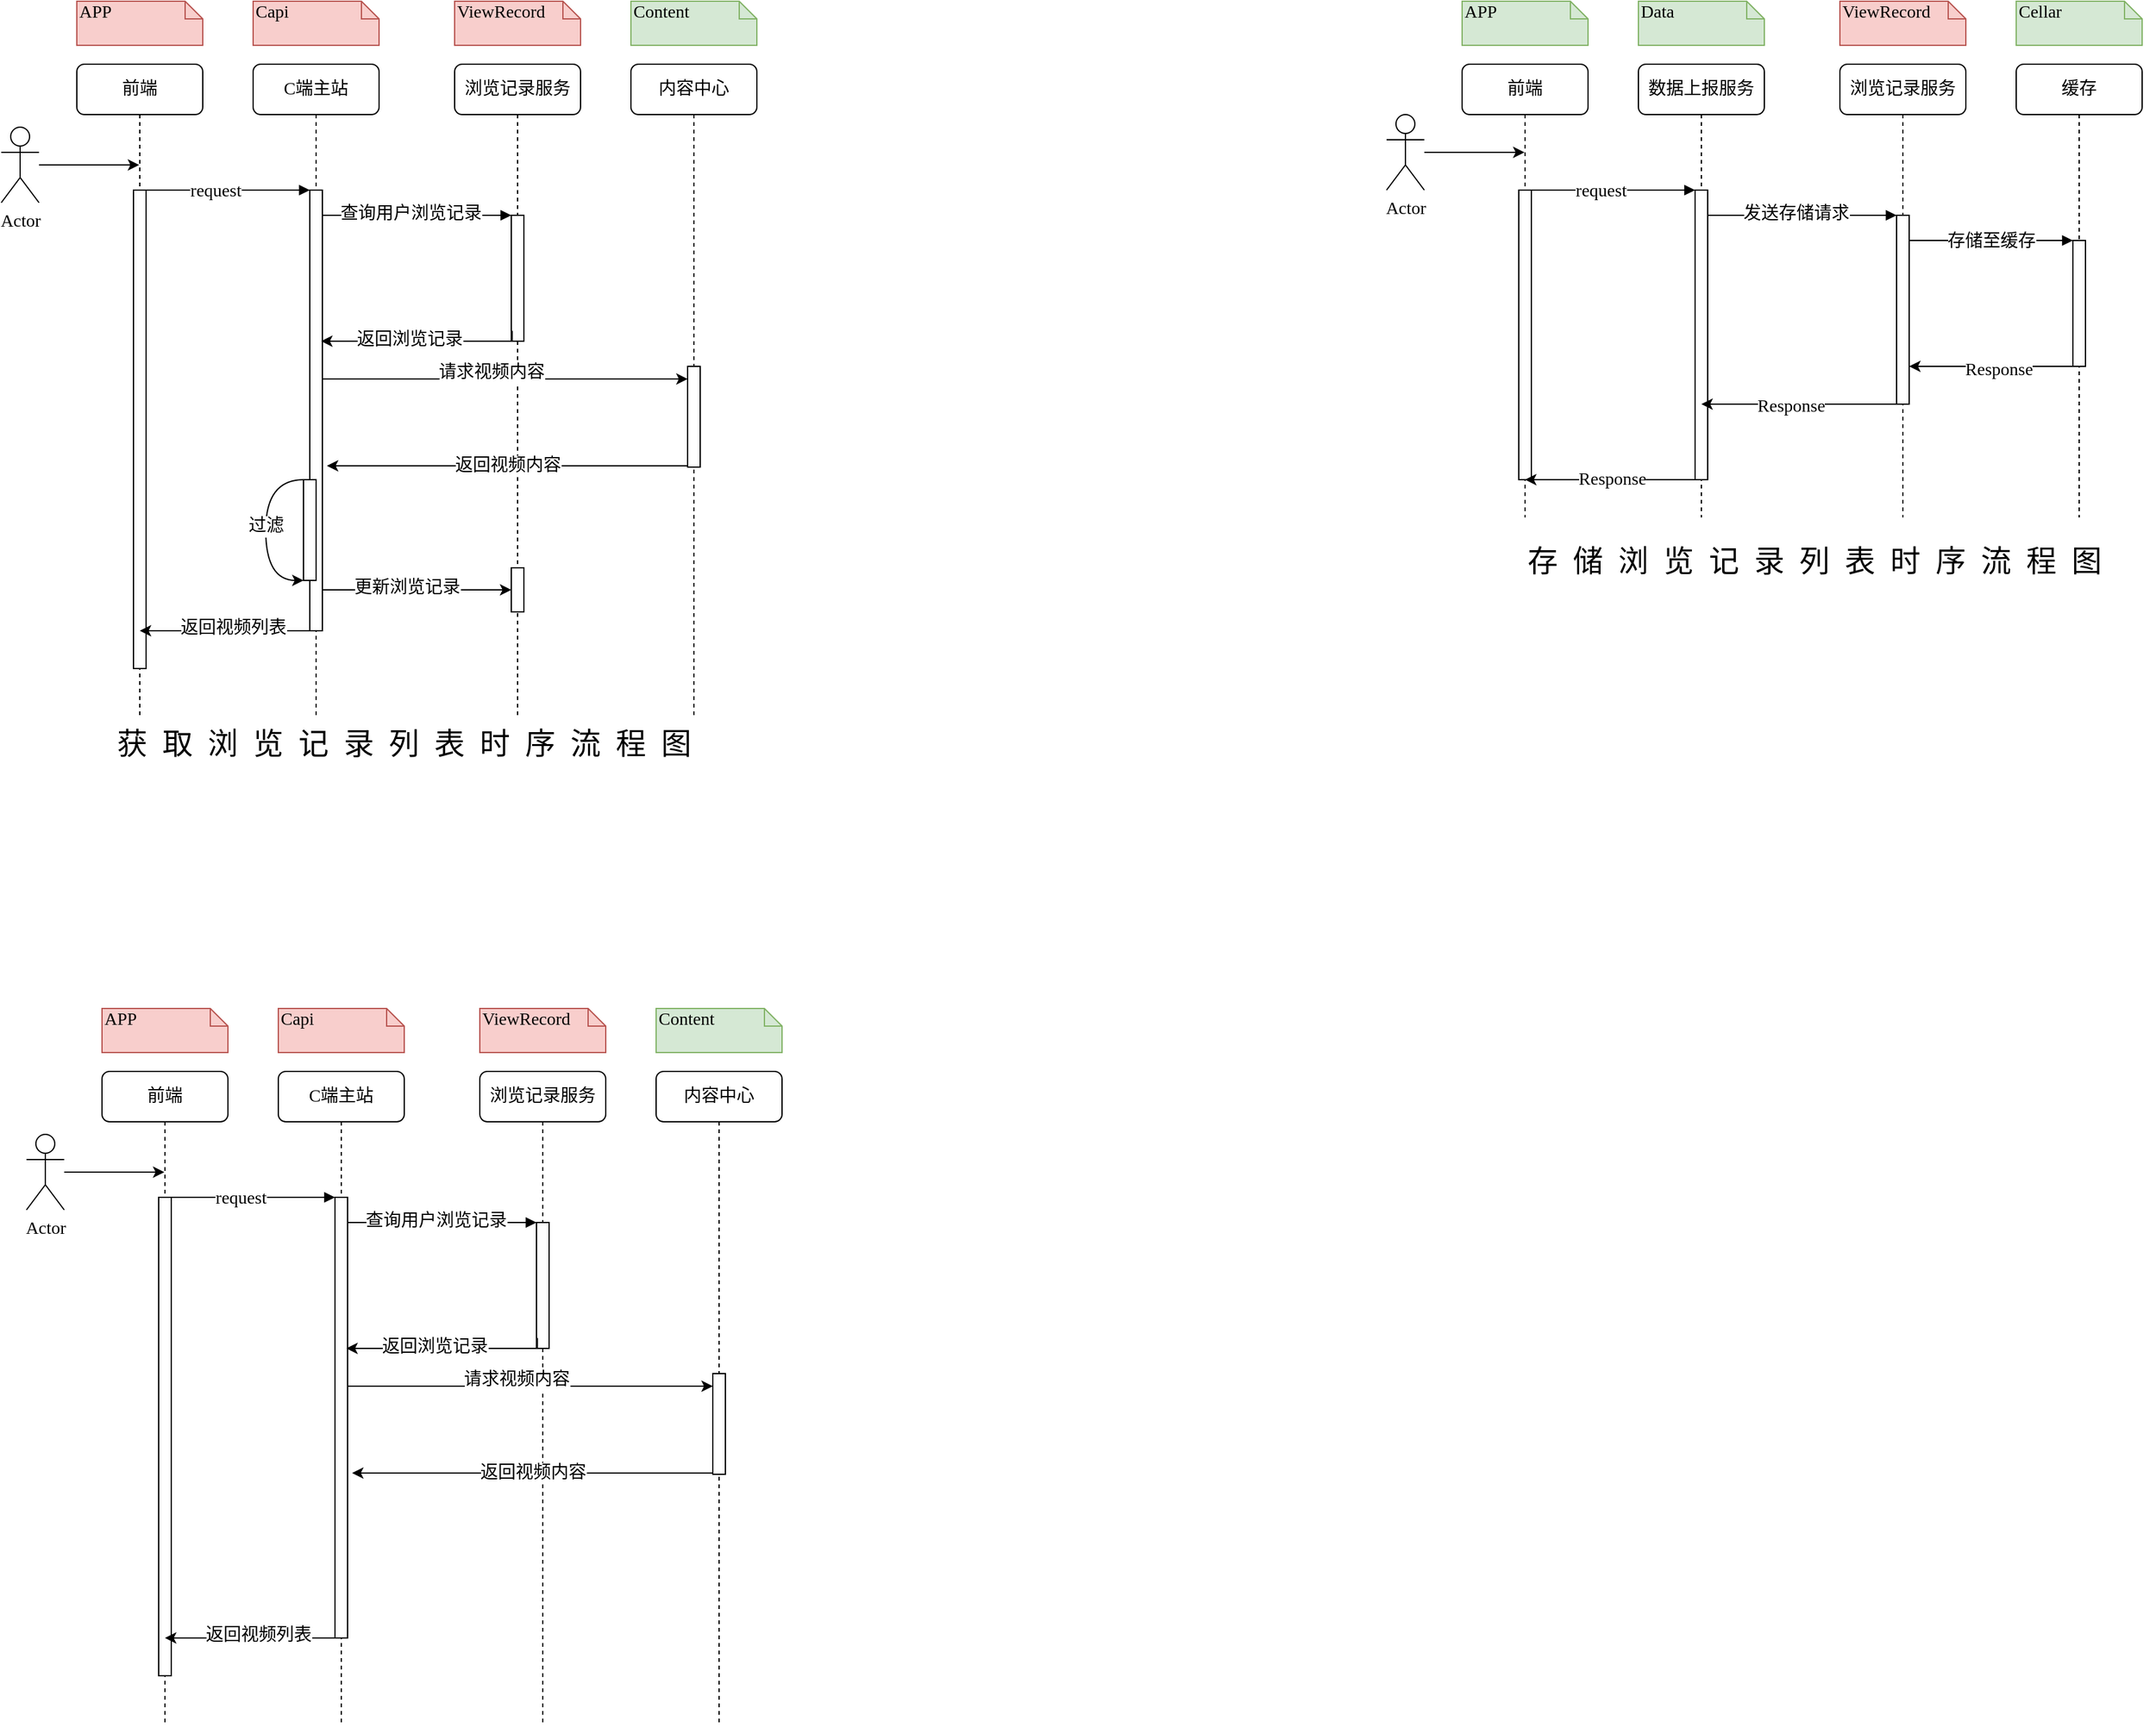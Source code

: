 <mxfile version="24.6.4" type="github">
  <diagram name="Page-1" id="13e1069c-82ec-6db2-03f1-153e76fe0fe0">
    <mxGraphModel dx="1009" dy="642" grid="1" gridSize="10" guides="1" tooltips="1" connect="1" arrows="1" fold="1" page="1" pageScale="1" pageWidth="1100" pageHeight="850" background="none" math="0" shadow="0">
      <root>
        <mxCell id="0" />
        <mxCell id="1" parent="0" />
        <mxCell id="7baba1c4bc27f4b0-2" value="C端主站" style="shape=umlLifeline;perimeter=lifelinePerimeter;whiteSpace=wrap;html=1;container=1;collapsible=0;recursiveResize=0;outlineConnect=0;rounded=1;shadow=0;comic=0;labelBackgroundColor=none;strokeWidth=1;fontFamily=Times New Roman;fontSize=14;align=center;" parent="1" vertex="1">
          <mxGeometry x="250" y="160" width="100" height="520" as="geometry" />
        </mxCell>
        <mxCell id="7baba1c4bc27f4b0-10" value="" style="html=1;points=[];perimeter=orthogonalPerimeter;rounded=0;shadow=0;comic=0;labelBackgroundColor=none;strokeWidth=1;fontFamily=Times New Roman;fontSize=14;align=center;" parent="7baba1c4bc27f4b0-2" vertex="1">
          <mxGeometry x="45" y="100" width="10" height="350" as="geometry" />
        </mxCell>
        <mxCell id="ckciVchae2wgMNy-nu8Z-65" style="edgeStyle=orthogonalEdgeStyle;shape=connector;rounded=0;orthogonalLoop=1;jettySize=auto;html=1;strokeColor=default;align=center;verticalAlign=middle;fontFamily=Times New Roman;fontSize=14;fontColor=default;labelBackgroundColor=default;endArrow=classic;curved=1;exitX=0;exitY=0;exitDx=0;exitDy=0;entryX=0;entryY=1;entryDx=0;entryDy=0;" edge="1" parent="7baba1c4bc27f4b0-2" source="ckciVchae2wgMNy-nu8Z-64" target="ckciVchae2wgMNy-nu8Z-64">
          <mxGeometry relative="1" as="geometry">
            <mxPoint x="-10" y="360" as="targetPoint" />
            <Array as="points">
              <mxPoint x="10" y="330" />
              <mxPoint x="10" y="410" />
            </Array>
          </mxGeometry>
        </mxCell>
        <mxCell id="ckciVchae2wgMNy-nu8Z-66" value="过滤" style="edgeLabel;html=1;align=center;verticalAlign=middle;resizable=0;points=[];fontFamily=Times New Roman;fontSize=14;fontColor=default;labelBackgroundColor=default;" vertex="1" connectable="0" parent="ckciVchae2wgMNy-nu8Z-65">
          <mxGeometry x="-0.052" relative="1" as="geometry">
            <mxPoint as="offset" />
          </mxGeometry>
        </mxCell>
        <mxCell id="ckciVchae2wgMNy-nu8Z-64" value="" style="rounded=0;whiteSpace=wrap;html=1;fontFamily=Times New Roman;fontSize=14;fontColor=default;labelBackgroundColor=default;" vertex="1" parent="7baba1c4bc27f4b0-2">
          <mxGeometry x="40" y="330" width="10" height="80" as="geometry" />
        </mxCell>
        <mxCell id="7baba1c4bc27f4b0-3" value="浏览记录服务" style="shape=umlLifeline;perimeter=lifelinePerimeter;whiteSpace=wrap;html=1;container=1;collapsible=0;recursiveResize=0;outlineConnect=0;rounded=1;shadow=0;comic=0;labelBackgroundColor=none;strokeWidth=1;fontFamily=Times New Roman;fontSize=14;align=center;" parent="1" vertex="1">
          <mxGeometry x="410" y="160" width="100" height="520" as="geometry" />
        </mxCell>
        <mxCell id="7baba1c4bc27f4b0-13" value="" style="html=1;points=[];perimeter=orthogonalPerimeter;rounded=0;shadow=0;comic=0;labelBackgroundColor=none;strokeWidth=1;fontFamily=Times New Roman;fontSize=14;align=center;" parent="7baba1c4bc27f4b0-3" vertex="1">
          <mxGeometry x="45" y="120" width="10" height="100" as="geometry" />
        </mxCell>
        <mxCell id="ckciVchae2wgMNy-nu8Z-102" value="" style="rounded=0;whiteSpace=wrap;html=1;fontFamily=Times New Roman;fontSize=14;fontColor=default;labelBackgroundColor=default;" vertex="1" parent="7baba1c4bc27f4b0-3">
          <mxGeometry x="45" y="400" width="10" height="35" as="geometry" />
        </mxCell>
        <mxCell id="7baba1c4bc27f4b0-4" value="内容中心" style="shape=umlLifeline;perimeter=lifelinePerimeter;whiteSpace=wrap;html=1;container=1;collapsible=0;recursiveResize=0;outlineConnect=0;rounded=1;shadow=0;comic=0;labelBackgroundColor=none;strokeWidth=1;fontFamily=Times New Roman;fontSize=14;align=center;" parent="1" vertex="1">
          <mxGeometry x="550" y="160" width="100" height="520" as="geometry" />
        </mxCell>
        <mxCell id="ckciVchae2wgMNy-nu8Z-61" style="shape=connector;rounded=0;orthogonalLoop=1;jettySize=auto;html=1;entryX=1.358;entryY=0.786;entryDx=0;entryDy=0;entryPerimeter=0;strokeColor=default;align=center;verticalAlign=middle;fontFamily=Times New Roman;fontSize=14;fontColor=default;labelBackgroundColor=default;endArrow=classic;" edge="1" parent="7baba1c4bc27f4b0-4">
          <mxGeometry relative="1" as="geometry">
            <mxPoint x="45" y="318.95" as="sourcePoint" />
            <mxPoint x="-241.42" y="318.95" as="targetPoint" />
          </mxGeometry>
        </mxCell>
        <mxCell id="ckciVchae2wgMNy-nu8Z-62" value="返回视频内容" style="edgeLabel;html=1;align=center;verticalAlign=middle;resizable=0;points=[];fontFamily=Times New Roman;fontSize=14;fontColor=default;labelBackgroundColor=default;" vertex="1" connectable="0" parent="ckciVchae2wgMNy-nu8Z-61">
          <mxGeometry x="0.0" relative="1" as="geometry">
            <mxPoint as="offset" />
          </mxGeometry>
        </mxCell>
        <mxCell id="7baba1c4bc27f4b0-8" value="前端" style="shape=umlLifeline;perimeter=lifelinePerimeter;whiteSpace=wrap;html=1;container=1;collapsible=0;recursiveResize=0;outlineConnect=0;rounded=1;shadow=0;comic=0;labelBackgroundColor=none;strokeWidth=1;fontFamily=Times New Roman;fontSize=14;align=center;" parent="1" vertex="1">
          <mxGeometry x="110" y="160" width="100" height="520" as="geometry" />
        </mxCell>
        <mxCell id="7baba1c4bc27f4b0-9" value="" style="html=1;points=[];perimeter=orthogonalPerimeter;rounded=0;shadow=0;comic=0;labelBackgroundColor=none;strokeWidth=1;fontFamily=Times New Roman;fontSize=14;align=center;" parent="7baba1c4bc27f4b0-8" vertex="1">
          <mxGeometry x="45" y="100" width="10" height="380" as="geometry" />
        </mxCell>
        <mxCell id="7baba1c4bc27f4b0-16" value="" style="html=1;points=[];perimeter=orthogonalPerimeter;rounded=0;shadow=0;comic=0;labelBackgroundColor=none;strokeWidth=1;fontFamily=Times New Roman;fontSize=14;align=center;" parent="1" vertex="1">
          <mxGeometry x="595" y="400" width="10" height="80" as="geometry" />
        </mxCell>
        <mxCell id="7baba1c4bc27f4b0-11" value="" style="html=1;verticalAlign=bottom;endArrow=block;entryX=0;entryY=0;labelBackgroundColor=none;fontFamily=Times New Roman;fontSize=14;edgeStyle=elbowEdgeStyle;elbow=vertical;" parent="1" source="7baba1c4bc27f4b0-9" target="7baba1c4bc27f4b0-10" edge="1">
          <mxGeometry relative="1" as="geometry">
            <mxPoint x="230" y="270" as="sourcePoint" />
          </mxGeometry>
        </mxCell>
        <mxCell id="ckciVchae2wgMNy-nu8Z-6" value="request" style="edgeLabel;html=1;align=center;verticalAlign=middle;resizable=0;points=[];fontFamily=Times New Roman;fontSize=14;" vertex="1" connectable="0" parent="7baba1c4bc27f4b0-11">
          <mxGeometry x="-0.154" y="-1" relative="1" as="geometry">
            <mxPoint as="offset" />
          </mxGeometry>
        </mxCell>
        <mxCell id="7baba1c4bc27f4b0-14" value="" style="html=1;verticalAlign=bottom;endArrow=block;entryX=0;entryY=0;labelBackgroundColor=none;fontFamily=Times New Roman;fontSize=14;edgeStyle=elbowEdgeStyle;elbow=vertical;" parent="1" source="7baba1c4bc27f4b0-10" target="7baba1c4bc27f4b0-13" edge="1">
          <mxGeometry relative="1" as="geometry">
            <mxPoint x="380" y="280" as="sourcePoint" />
          </mxGeometry>
        </mxCell>
        <mxCell id="ckciVchae2wgMNy-nu8Z-4" value="查询用户浏览记录" style="edgeLabel;html=1;align=center;verticalAlign=middle;resizable=0;points=[];fontFamily=Times New Roman;fontSize=14;" vertex="1" connectable="0" parent="7baba1c4bc27f4b0-14">
          <mxGeometry x="-0.068" y="1" relative="1" as="geometry">
            <mxPoint as="offset" />
          </mxGeometry>
        </mxCell>
        <mxCell id="7baba1c4bc27f4b0-40" value="APP" style="shape=note;whiteSpace=wrap;html=1;size=14;verticalAlign=top;align=left;spacingTop=-6;rounded=0;shadow=0;comic=0;labelBackgroundColor=none;strokeWidth=1;fontFamily=Times New Roman;fontSize=14;fillColor=#f8cecc;strokeColor=#b85450;" parent="1" vertex="1">
          <mxGeometry x="110" y="110" width="100" height="35" as="geometry" />
        </mxCell>
        <mxCell id="7baba1c4bc27f4b0-41" value="Capi" style="shape=note;whiteSpace=wrap;html=1;size=14;verticalAlign=top;align=left;spacingTop=-6;rounded=0;shadow=0;comic=0;labelBackgroundColor=none;strokeWidth=1;fontFamily=Times New Roman;fontSize=14;fillColor=#f8cecc;strokeColor=#b85450;" parent="1" vertex="1">
          <mxGeometry x="250" y="110" width="100" height="35" as="geometry" />
        </mxCell>
        <mxCell id="7baba1c4bc27f4b0-42" value="ViewRecord" style="shape=note;whiteSpace=wrap;html=1;size=14;verticalAlign=top;align=left;spacingTop=-6;rounded=0;shadow=0;comic=0;labelBackgroundColor=none;strokeWidth=1;fontFamily=Times New Roman;fontSize=14;fillColor=#f8cecc;strokeColor=#b85450;" parent="1" vertex="1">
          <mxGeometry x="410" y="110" width="100" height="35" as="geometry" />
        </mxCell>
        <mxCell id="7baba1c4bc27f4b0-43" value="Content" style="shape=note;whiteSpace=wrap;html=1;size=14;verticalAlign=top;align=left;spacingTop=-6;rounded=0;shadow=0;comic=0;labelBackgroundColor=none;strokeWidth=1;fontFamily=Times New Roman;fontSize=14;fillColor=#d5e8d4;strokeColor=#82b366;" parent="1" vertex="1">
          <mxGeometry x="550" y="110" width="100" height="35" as="geometry" />
        </mxCell>
        <mxCell id="ckciVchae2wgMNy-nu8Z-69" style="edgeStyle=none;shape=connector;rounded=0;orthogonalLoop=1;jettySize=auto;html=1;strokeColor=default;align=center;verticalAlign=middle;fontFamily=Times New Roman;fontSize=14;fontColor=default;labelBackgroundColor=default;endArrow=classic;" edge="1" parent="1" source="ckciVchae2wgMNy-nu8Z-1" target="7baba1c4bc27f4b0-8">
          <mxGeometry relative="1" as="geometry" />
        </mxCell>
        <mxCell id="ckciVchae2wgMNy-nu8Z-1" value="Actor" style="shape=umlActor;verticalLabelPosition=bottom;verticalAlign=top;html=1;fontFamily=Times New Roman;fontSize=14;" vertex="1" parent="1">
          <mxGeometry x="50" y="210" width="30" height="60" as="geometry" />
        </mxCell>
        <mxCell id="ckciVchae2wgMNy-nu8Z-2" style="edgeStyle=orthogonalEdgeStyle;rounded=0;orthogonalLoop=1;jettySize=auto;html=1;exitX=0.071;exitY=0.918;exitDx=0;exitDy=0;exitPerimeter=0;fontFamily=Times New Roman;fontSize=14;" edge="1" parent="1" source="7baba1c4bc27f4b0-13">
          <mxGeometry relative="1" as="geometry">
            <mxPoint x="304" y="380" as="targetPoint" />
            <Array as="points">
              <mxPoint x="456" y="380" />
            </Array>
          </mxGeometry>
        </mxCell>
        <mxCell id="ckciVchae2wgMNy-nu8Z-3" value="返回浏览记录" style="edgeLabel;html=1;align=center;verticalAlign=middle;resizable=0;points=[];fontFamily=Times New Roman;fontSize=14;" vertex="1" connectable="0" parent="ckciVchae2wgMNy-nu8Z-2">
          <mxGeometry x="0.134" y="-1" relative="1" as="geometry">
            <mxPoint as="offset" />
          </mxGeometry>
        </mxCell>
        <mxCell id="ckciVchae2wgMNy-nu8Z-7" value="数据上报服务" style="shape=umlLifeline;perimeter=lifelinePerimeter;whiteSpace=wrap;html=1;container=1;collapsible=0;recursiveResize=0;outlineConnect=0;rounded=1;shadow=0;comic=0;labelBackgroundColor=none;strokeWidth=1;fontFamily=Times New Roman;fontSize=14;align=center;" vertex="1" parent="1">
          <mxGeometry x="1350" y="160" width="100" height="360" as="geometry" />
        </mxCell>
        <mxCell id="ckciVchae2wgMNy-nu8Z-8" value="" style="html=1;points=[];perimeter=orthogonalPerimeter;rounded=0;shadow=0;comic=0;labelBackgroundColor=none;strokeWidth=1;fontFamily=Times New Roman;fontSize=14;align=center;" vertex="1" parent="ckciVchae2wgMNy-nu8Z-7">
          <mxGeometry x="45" y="100" width="10" height="230" as="geometry" />
        </mxCell>
        <mxCell id="ckciVchae2wgMNy-nu8Z-9" value="浏览记录服务" style="shape=umlLifeline;perimeter=lifelinePerimeter;whiteSpace=wrap;html=1;container=1;collapsible=0;recursiveResize=0;outlineConnect=0;rounded=1;shadow=0;comic=0;labelBackgroundColor=none;strokeWidth=1;fontFamily=Times New Roman;fontSize=14;align=center;" vertex="1" parent="1">
          <mxGeometry x="1510" y="160" width="100" height="360" as="geometry" />
        </mxCell>
        <mxCell id="ckciVchae2wgMNy-nu8Z-10" value="" style="html=1;points=[];perimeter=orthogonalPerimeter;rounded=0;shadow=0;comic=0;labelBackgroundColor=none;strokeWidth=1;fontFamily=Times New Roman;fontSize=14;align=center;" vertex="1" parent="ckciVchae2wgMNy-nu8Z-9">
          <mxGeometry x="45" y="120" width="10" height="150" as="geometry" />
        </mxCell>
        <mxCell id="ckciVchae2wgMNy-nu8Z-11" value="缓存" style="shape=umlLifeline;perimeter=lifelinePerimeter;whiteSpace=wrap;html=1;container=1;collapsible=0;recursiveResize=0;outlineConnect=0;rounded=1;shadow=0;comic=0;labelBackgroundColor=none;strokeWidth=1;fontFamily=Times New Roman;fontSize=14;align=center;" vertex="1" parent="1">
          <mxGeometry x="1650" y="160" width="100" height="360" as="geometry" />
        </mxCell>
        <mxCell id="ckciVchae2wgMNy-nu8Z-15" value="前端" style="shape=umlLifeline;perimeter=lifelinePerimeter;whiteSpace=wrap;html=1;container=1;collapsible=0;recursiveResize=0;outlineConnect=0;rounded=1;shadow=0;comic=0;labelBackgroundColor=none;strokeWidth=1;fontFamily=Times New Roman;fontSize=14;align=center;" vertex="1" parent="1">
          <mxGeometry x="1210" y="160" width="100" height="360" as="geometry" />
        </mxCell>
        <mxCell id="ckciVchae2wgMNy-nu8Z-16" value="" style="html=1;points=[];perimeter=orthogonalPerimeter;rounded=0;shadow=0;comic=0;labelBackgroundColor=none;strokeWidth=1;fontFamily=Times New Roman;fontSize=14;align=center;" vertex="1" parent="ckciVchae2wgMNy-nu8Z-15">
          <mxGeometry x="45" y="100" width="10" height="230" as="geometry" />
        </mxCell>
        <mxCell id="ckciVchae2wgMNy-nu8Z-17" value="" style="html=1;points=[];perimeter=orthogonalPerimeter;rounded=0;shadow=0;comic=0;labelBackgroundColor=none;strokeWidth=1;fontFamily=Times New Roman;fontSize=14;align=center;" vertex="1" parent="1">
          <mxGeometry x="1695" y="300" width="10" height="100" as="geometry" />
        </mxCell>
        <mxCell id="ckciVchae2wgMNy-nu8Z-18" value="" style="html=1;verticalAlign=bottom;endArrow=block;labelBackgroundColor=none;fontFamily=Times New Roman;fontSize=14;edgeStyle=elbowEdgeStyle;elbow=vertical;" edge="1" parent="1" source="ckciVchae2wgMNy-nu8Z-10" target="ckciVchae2wgMNy-nu8Z-17">
          <mxGeometry relative="1" as="geometry">
            <mxPoint x="1620" y="300" as="sourcePoint" />
            <Array as="points">
              <mxPoint x="1570" y="300" />
            </Array>
          </mxGeometry>
        </mxCell>
        <mxCell id="ckciVchae2wgMNy-nu8Z-49" value="存储至缓存" style="edgeLabel;html=1;align=center;verticalAlign=middle;resizable=0;points=[];fontFamily=Times New Roman;fontSize=14;" vertex="1" connectable="0" parent="ckciVchae2wgMNy-nu8Z-18">
          <mxGeometry x="0.002" y="-1" relative="1" as="geometry">
            <mxPoint as="offset" />
          </mxGeometry>
        </mxCell>
        <mxCell id="ckciVchae2wgMNy-nu8Z-30" value="" style="html=1;verticalAlign=bottom;endArrow=block;entryX=0;entryY=0;labelBackgroundColor=none;fontFamily=Times New Roman;fontSize=14;edgeStyle=elbowEdgeStyle;elbow=vertical;" edge="1" parent="1" source="ckciVchae2wgMNy-nu8Z-16" target="ckciVchae2wgMNy-nu8Z-8">
          <mxGeometry relative="1" as="geometry">
            <mxPoint x="1330" y="270" as="sourcePoint" />
          </mxGeometry>
        </mxCell>
        <mxCell id="ckciVchae2wgMNy-nu8Z-31" value="request" style="edgeLabel;html=1;align=center;verticalAlign=middle;resizable=0;points=[];fontFamily=Times New Roman;fontSize=14;" vertex="1" connectable="0" parent="ckciVchae2wgMNy-nu8Z-30">
          <mxGeometry x="-0.154" y="-1" relative="1" as="geometry">
            <mxPoint as="offset" />
          </mxGeometry>
        </mxCell>
        <mxCell id="ckciVchae2wgMNy-nu8Z-32" value="" style="html=1;verticalAlign=bottom;endArrow=block;entryX=0;entryY=0;labelBackgroundColor=none;fontFamily=Times New Roman;fontSize=14;edgeStyle=elbowEdgeStyle;elbow=vertical;" edge="1" parent="1" source="ckciVchae2wgMNy-nu8Z-8" target="ckciVchae2wgMNy-nu8Z-10">
          <mxGeometry relative="1" as="geometry">
            <mxPoint x="1480" y="280" as="sourcePoint" />
          </mxGeometry>
        </mxCell>
        <mxCell id="ckciVchae2wgMNy-nu8Z-33" value="发送存储请求" style="edgeLabel;html=1;align=center;verticalAlign=middle;resizable=0;points=[];fontFamily=Times New Roman;fontSize=14;" vertex="1" connectable="0" parent="ckciVchae2wgMNy-nu8Z-32">
          <mxGeometry x="-0.068" y="1" relative="1" as="geometry">
            <mxPoint as="offset" />
          </mxGeometry>
        </mxCell>
        <mxCell id="ckciVchae2wgMNy-nu8Z-39" value="APP" style="shape=note;whiteSpace=wrap;html=1;size=14;verticalAlign=top;align=left;spacingTop=-6;rounded=0;shadow=0;comic=0;labelBackgroundColor=none;strokeWidth=1;fontFamily=Times New Roman;fontSize=14;fillColor=#d5e8d4;strokeColor=#82b366;" vertex="1" parent="1">
          <mxGeometry x="1210" y="110" width="100" height="35" as="geometry" />
        </mxCell>
        <mxCell id="ckciVchae2wgMNy-nu8Z-40" value="Data" style="shape=note;whiteSpace=wrap;html=1;size=14;verticalAlign=top;align=left;spacingTop=-6;rounded=0;shadow=0;comic=0;labelBackgroundColor=none;strokeWidth=1;fontFamily=Times New Roman;fontSize=14;fillColor=#d5e8d4;strokeColor=#82b366;" vertex="1" parent="1">
          <mxGeometry x="1350" y="110" width="100" height="35" as="geometry" />
        </mxCell>
        <mxCell id="ckciVchae2wgMNy-nu8Z-41" value="ViewRecord" style="shape=note;whiteSpace=wrap;html=1;size=14;verticalAlign=top;align=left;spacingTop=-6;rounded=0;shadow=0;comic=0;labelBackgroundColor=none;strokeWidth=1;fontFamily=Times New Roman;fontSize=14;fillColor=#f8cecc;strokeColor=#b85450;" vertex="1" parent="1">
          <mxGeometry x="1510" y="110" width="100" height="35" as="geometry" />
        </mxCell>
        <mxCell id="ckciVchae2wgMNy-nu8Z-42" value="Cellar" style="shape=note;whiteSpace=wrap;html=1;size=14;verticalAlign=top;align=left;spacingTop=-6;rounded=0;shadow=0;comic=0;labelBackgroundColor=none;strokeWidth=1;fontFamily=Times New Roman;fontSize=14;fillColor=#d5e8d4;strokeColor=#82b366;" vertex="1" parent="1">
          <mxGeometry x="1650" y="110" width="100" height="35" as="geometry" />
        </mxCell>
        <mxCell id="ckciVchae2wgMNy-nu8Z-57" style="rounded=0;orthogonalLoop=1;jettySize=auto;html=1;fontFamily=Times New Roman;fontSize=14;" edge="1" parent="1" source="ckciVchae2wgMNy-nu8Z-46" target="ckciVchae2wgMNy-nu8Z-15">
          <mxGeometry relative="1" as="geometry" />
        </mxCell>
        <mxCell id="ckciVchae2wgMNy-nu8Z-46" value="Actor" style="shape=umlActor;verticalLabelPosition=bottom;verticalAlign=top;html=1;fontFamily=Times New Roman;fontSize=14;" vertex="1" parent="1">
          <mxGeometry x="1150" y="200" width="30" height="60" as="geometry" />
        </mxCell>
        <mxCell id="ckciVchae2wgMNy-nu8Z-50" style="edgeStyle=orthogonalEdgeStyle;rounded=0;orthogonalLoop=1;jettySize=auto;html=1;fontFamily=Times New Roman;fontSize=14;" edge="1" parent="1" source="ckciVchae2wgMNy-nu8Z-17">
          <mxGeometry relative="1" as="geometry">
            <mxPoint x="1565" y="400" as="targetPoint" />
            <Array as="points">
              <mxPoint x="1565" y="400" />
            </Array>
          </mxGeometry>
        </mxCell>
        <mxCell id="ckciVchae2wgMNy-nu8Z-53" value="Response" style="edgeLabel;html=1;align=center;verticalAlign=middle;resizable=0;points=[];fontFamily=Times New Roman;fontSize=14;" vertex="1" connectable="0" parent="ckciVchae2wgMNy-nu8Z-50">
          <mxGeometry x="-0.084" y="3" relative="1" as="geometry">
            <mxPoint as="offset" />
          </mxGeometry>
        </mxCell>
        <mxCell id="ckciVchae2wgMNy-nu8Z-51" style="edgeStyle=orthogonalEdgeStyle;rounded=0;orthogonalLoop=1;jettySize=auto;html=1;fontFamily=Times New Roman;fontSize=14;" edge="1" parent="1" source="ckciVchae2wgMNy-nu8Z-10" target="ckciVchae2wgMNy-nu8Z-7">
          <mxGeometry relative="1" as="geometry">
            <Array as="points">
              <mxPoint x="1460" y="430" />
              <mxPoint x="1460" y="430" />
            </Array>
          </mxGeometry>
        </mxCell>
        <mxCell id="ckciVchae2wgMNy-nu8Z-54" value="Response" style="edgeLabel;html=1;align=center;verticalAlign=middle;resizable=0;points=[];fontFamily=Times New Roman;fontSize=14;" vertex="1" connectable="0" parent="ckciVchae2wgMNy-nu8Z-51">
          <mxGeometry x="0.091" y="2" relative="1" as="geometry">
            <mxPoint as="offset" />
          </mxGeometry>
        </mxCell>
        <mxCell id="ckciVchae2wgMNy-nu8Z-52" style="edgeStyle=orthogonalEdgeStyle;rounded=0;orthogonalLoop=1;jettySize=auto;html=1;fontFamily=Times New Roman;fontSize=14;" edge="1" parent="1" source="ckciVchae2wgMNy-nu8Z-8" target="ckciVchae2wgMNy-nu8Z-15">
          <mxGeometry relative="1" as="geometry">
            <Array as="points">
              <mxPoint x="1320" y="490" />
              <mxPoint x="1320" y="490" />
            </Array>
          </mxGeometry>
        </mxCell>
        <mxCell id="ckciVchae2wgMNy-nu8Z-55" value="Response" style="edgeLabel;html=1;align=center;verticalAlign=middle;resizable=0;points=[];fontFamily=Times New Roman;fontSize=14;" vertex="1" connectable="0" parent="ckciVchae2wgMNy-nu8Z-52">
          <mxGeometry x="-0.012" relative="1" as="geometry">
            <mxPoint as="offset" />
          </mxGeometry>
        </mxCell>
        <mxCell id="ckciVchae2wgMNy-nu8Z-59" style="edgeStyle=orthogonalEdgeStyle;rounded=0;orthogonalLoop=1;jettySize=auto;html=1;fontFamily=Times New Roman;fontSize=14;" edge="1" parent="1" source="7baba1c4bc27f4b0-10" target="7baba1c4bc27f4b0-16">
          <mxGeometry relative="1" as="geometry">
            <Array as="points">
              <mxPoint x="380" y="410" />
              <mxPoint x="380" y="410" />
            </Array>
          </mxGeometry>
        </mxCell>
        <mxCell id="ckciVchae2wgMNy-nu8Z-60" value="请求视频内容" style="edgeLabel;html=1;align=center;verticalAlign=middle;resizable=0;points=[];fontFamily=Times New Roman;fontSize=14;" vertex="1" connectable="0" parent="ckciVchae2wgMNy-nu8Z-59">
          <mxGeometry x="-0.079" y="5" relative="1" as="geometry">
            <mxPoint as="offset" />
          </mxGeometry>
        </mxCell>
        <mxCell id="ckciVchae2wgMNy-nu8Z-67" style="edgeStyle=none;shape=connector;rounded=0;orthogonalLoop=1;jettySize=auto;html=1;strokeColor=default;align=center;verticalAlign=middle;fontFamily=Times New Roman;fontSize=14;fontColor=default;labelBackgroundColor=default;endArrow=classic;" edge="1" parent="1" source="7baba1c4bc27f4b0-10" target="7baba1c4bc27f4b0-8">
          <mxGeometry relative="1" as="geometry">
            <Array as="points">
              <mxPoint x="220" y="610" />
            </Array>
          </mxGeometry>
        </mxCell>
        <mxCell id="ckciVchae2wgMNy-nu8Z-68" value="返回视频列表" style="edgeLabel;html=1;align=center;verticalAlign=middle;resizable=0;points=[];fontFamily=Times New Roman;fontSize=14;fontColor=default;labelBackgroundColor=default;" vertex="1" connectable="0" parent="ckciVchae2wgMNy-nu8Z-67">
          <mxGeometry x="-0.091" y="-2" relative="1" as="geometry">
            <mxPoint as="offset" />
          </mxGeometry>
        </mxCell>
        <mxCell id="ckciVchae2wgMNy-nu8Z-71" value="&lt;font style=&quot;font-size: 24px;&quot; face=&quot;Times New Roman&quot;&gt;获&amp;nbsp; 取&amp;nbsp; 浏&amp;nbsp; 览&amp;nbsp; 记&amp;nbsp; 录&amp;nbsp; 列&amp;nbsp; 表&amp;nbsp; 时&amp;nbsp; 序&amp;nbsp; 流&amp;nbsp; 程&amp;nbsp; 图&lt;/font&gt;" style="text;html=1;align=center;verticalAlign=middle;whiteSpace=wrap;rounded=0;fontFamily=Helvetica;fontSize=11;fontColor=default;labelBackgroundColor=default;" vertex="1" parent="1">
          <mxGeometry x="100" y="685" width="540" height="30" as="geometry" />
        </mxCell>
        <mxCell id="ckciVchae2wgMNy-nu8Z-72" value="&lt;font style=&quot;font-size: 24px;&quot; face=&quot;Times New Roman&quot;&gt;存&amp;nbsp; 储&amp;nbsp; 浏&amp;nbsp; 览&amp;nbsp; 记&amp;nbsp; 录&amp;nbsp; 列&amp;nbsp; 表&amp;nbsp; 时&amp;nbsp; 序&amp;nbsp; 流&amp;nbsp; 程&amp;nbsp; 图&lt;/font&gt;" style="text;html=1;align=center;verticalAlign=middle;whiteSpace=wrap;rounded=0;fontFamily=Helvetica;fontSize=11;fontColor=default;labelBackgroundColor=default;" vertex="1" parent="1">
          <mxGeometry x="1220" y="540" width="540" height="30" as="geometry" />
        </mxCell>
        <mxCell id="ckciVchae2wgMNy-nu8Z-73" value="C端主站" style="shape=umlLifeline;perimeter=lifelinePerimeter;whiteSpace=wrap;html=1;container=1;collapsible=0;recursiveResize=0;outlineConnect=0;rounded=1;shadow=0;comic=0;labelBackgroundColor=none;strokeWidth=1;fontFamily=Times New Roman;fontSize=14;align=center;" vertex="1" parent="1">
          <mxGeometry x="270" y="960" width="100" height="520" as="geometry" />
        </mxCell>
        <mxCell id="ckciVchae2wgMNy-nu8Z-74" value="" style="html=1;points=[];perimeter=orthogonalPerimeter;rounded=0;shadow=0;comic=0;labelBackgroundColor=none;strokeWidth=1;fontFamily=Times New Roman;fontSize=14;align=center;" vertex="1" parent="ckciVchae2wgMNy-nu8Z-73">
          <mxGeometry x="45" y="100" width="10" height="350" as="geometry" />
        </mxCell>
        <mxCell id="ckciVchae2wgMNy-nu8Z-78" value="浏览记录服务" style="shape=umlLifeline;perimeter=lifelinePerimeter;whiteSpace=wrap;html=1;container=1;collapsible=0;recursiveResize=0;outlineConnect=0;rounded=1;shadow=0;comic=0;labelBackgroundColor=none;strokeWidth=1;fontFamily=Times New Roman;fontSize=14;align=center;" vertex="1" parent="1">
          <mxGeometry x="430" y="960" width="100" height="520" as="geometry" />
        </mxCell>
        <mxCell id="ckciVchae2wgMNy-nu8Z-79" value="" style="html=1;points=[];perimeter=orthogonalPerimeter;rounded=0;shadow=0;comic=0;labelBackgroundColor=none;strokeWidth=1;fontFamily=Times New Roman;fontSize=14;align=center;" vertex="1" parent="ckciVchae2wgMNy-nu8Z-78">
          <mxGeometry x="45" y="120" width="10" height="100" as="geometry" />
        </mxCell>
        <mxCell id="ckciVchae2wgMNy-nu8Z-80" value="内容中心" style="shape=umlLifeline;perimeter=lifelinePerimeter;whiteSpace=wrap;html=1;container=1;collapsible=0;recursiveResize=0;outlineConnect=0;rounded=1;shadow=0;comic=0;labelBackgroundColor=none;strokeWidth=1;fontFamily=Times New Roman;fontSize=14;align=center;" vertex="1" parent="1">
          <mxGeometry x="570" y="960" width="100" height="520" as="geometry" />
        </mxCell>
        <mxCell id="ckciVchae2wgMNy-nu8Z-81" style="shape=connector;rounded=0;orthogonalLoop=1;jettySize=auto;html=1;entryX=1.358;entryY=0.786;entryDx=0;entryDy=0;entryPerimeter=0;strokeColor=default;align=center;verticalAlign=middle;fontFamily=Times New Roman;fontSize=14;fontColor=default;labelBackgroundColor=default;endArrow=classic;" edge="1" parent="ckciVchae2wgMNy-nu8Z-80">
          <mxGeometry relative="1" as="geometry">
            <mxPoint x="45" y="318.95" as="sourcePoint" />
            <mxPoint x="-241.42" y="318.95" as="targetPoint" />
          </mxGeometry>
        </mxCell>
        <mxCell id="ckciVchae2wgMNy-nu8Z-82" value="返回视频内容" style="edgeLabel;html=1;align=center;verticalAlign=middle;resizable=0;points=[];fontFamily=Times New Roman;fontSize=14;fontColor=default;labelBackgroundColor=default;" vertex="1" connectable="0" parent="ckciVchae2wgMNy-nu8Z-81">
          <mxGeometry x="0.0" relative="1" as="geometry">
            <mxPoint as="offset" />
          </mxGeometry>
        </mxCell>
        <mxCell id="ckciVchae2wgMNy-nu8Z-83" value="前端" style="shape=umlLifeline;perimeter=lifelinePerimeter;whiteSpace=wrap;html=1;container=1;collapsible=0;recursiveResize=0;outlineConnect=0;rounded=1;shadow=0;comic=0;labelBackgroundColor=none;strokeWidth=1;fontFamily=Times New Roman;fontSize=14;align=center;" vertex="1" parent="1">
          <mxGeometry x="130" y="960" width="100" height="520" as="geometry" />
        </mxCell>
        <mxCell id="ckciVchae2wgMNy-nu8Z-84" value="" style="html=1;points=[];perimeter=orthogonalPerimeter;rounded=0;shadow=0;comic=0;labelBackgroundColor=none;strokeWidth=1;fontFamily=Times New Roman;fontSize=14;align=center;" vertex="1" parent="ckciVchae2wgMNy-nu8Z-83">
          <mxGeometry x="45" y="100" width="10" height="380" as="geometry" />
        </mxCell>
        <mxCell id="ckciVchae2wgMNy-nu8Z-85" value="" style="html=1;points=[];perimeter=orthogonalPerimeter;rounded=0;shadow=0;comic=0;labelBackgroundColor=none;strokeWidth=1;fontFamily=Times New Roman;fontSize=14;align=center;" vertex="1" parent="1">
          <mxGeometry x="615" y="1200" width="10" height="80" as="geometry" />
        </mxCell>
        <mxCell id="ckciVchae2wgMNy-nu8Z-86" value="" style="html=1;verticalAlign=bottom;endArrow=block;entryX=0;entryY=0;labelBackgroundColor=none;fontFamily=Times New Roman;fontSize=14;edgeStyle=elbowEdgeStyle;elbow=vertical;" edge="1" parent="1" source="ckciVchae2wgMNy-nu8Z-84" target="ckciVchae2wgMNy-nu8Z-74">
          <mxGeometry relative="1" as="geometry">
            <mxPoint x="250" y="1070" as="sourcePoint" />
          </mxGeometry>
        </mxCell>
        <mxCell id="ckciVchae2wgMNy-nu8Z-87" value="request" style="edgeLabel;html=1;align=center;verticalAlign=middle;resizable=0;points=[];fontFamily=Times New Roman;fontSize=14;" vertex="1" connectable="0" parent="ckciVchae2wgMNy-nu8Z-86">
          <mxGeometry x="-0.154" y="-1" relative="1" as="geometry">
            <mxPoint as="offset" />
          </mxGeometry>
        </mxCell>
        <mxCell id="ckciVchae2wgMNy-nu8Z-88" value="" style="html=1;verticalAlign=bottom;endArrow=block;entryX=0;entryY=0;labelBackgroundColor=none;fontFamily=Times New Roman;fontSize=14;edgeStyle=elbowEdgeStyle;elbow=vertical;" edge="1" parent="1" source="ckciVchae2wgMNy-nu8Z-74" target="ckciVchae2wgMNy-nu8Z-79">
          <mxGeometry relative="1" as="geometry">
            <mxPoint x="400" y="1080" as="sourcePoint" />
          </mxGeometry>
        </mxCell>
        <mxCell id="ckciVchae2wgMNy-nu8Z-89" value="查询用户浏览记录" style="edgeLabel;html=1;align=center;verticalAlign=middle;resizable=0;points=[];fontFamily=Times New Roman;fontSize=14;" vertex="1" connectable="0" parent="ckciVchae2wgMNy-nu8Z-88">
          <mxGeometry x="-0.068" y="1" relative="1" as="geometry">
            <mxPoint as="offset" />
          </mxGeometry>
        </mxCell>
        <mxCell id="ckciVchae2wgMNy-nu8Z-90" value="APP" style="shape=note;whiteSpace=wrap;html=1;size=14;verticalAlign=top;align=left;spacingTop=-6;rounded=0;shadow=0;comic=0;labelBackgroundColor=none;strokeWidth=1;fontFamily=Times New Roman;fontSize=14;fillColor=#f8cecc;strokeColor=#b85450;" vertex="1" parent="1">
          <mxGeometry x="130" y="910" width="100" height="35" as="geometry" />
        </mxCell>
        <mxCell id="ckciVchae2wgMNy-nu8Z-91" value="Capi" style="shape=note;whiteSpace=wrap;html=1;size=14;verticalAlign=top;align=left;spacingTop=-6;rounded=0;shadow=0;comic=0;labelBackgroundColor=none;strokeWidth=1;fontFamily=Times New Roman;fontSize=14;fillColor=#f8cecc;strokeColor=#b85450;" vertex="1" parent="1">
          <mxGeometry x="270" y="910" width="100" height="35" as="geometry" />
        </mxCell>
        <mxCell id="ckciVchae2wgMNy-nu8Z-92" value="ViewRecord" style="shape=note;whiteSpace=wrap;html=1;size=14;verticalAlign=top;align=left;spacingTop=-6;rounded=0;shadow=0;comic=0;labelBackgroundColor=none;strokeWidth=1;fontFamily=Times New Roman;fontSize=14;fillColor=#f8cecc;strokeColor=#b85450;" vertex="1" parent="1">
          <mxGeometry x="430" y="910" width="100" height="35" as="geometry" />
        </mxCell>
        <mxCell id="ckciVchae2wgMNy-nu8Z-93" value="Content" style="shape=note;whiteSpace=wrap;html=1;size=14;verticalAlign=top;align=left;spacingTop=-6;rounded=0;shadow=0;comic=0;labelBackgroundColor=none;strokeWidth=1;fontFamily=Times New Roman;fontSize=14;fillColor=#d5e8d4;strokeColor=#82b366;" vertex="1" parent="1">
          <mxGeometry x="570" y="910" width="100" height="35" as="geometry" />
        </mxCell>
        <mxCell id="ckciVchae2wgMNy-nu8Z-94" style="edgeStyle=none;shape=connector;rounded=0;orthogonalLoop=1;jettySize=auto;html=1;strokeColor=default;align=center;verticalAlign=middle;fontFamily=Times New Roman;fontSize=14;fontColor=default;labelBackgroundColor=default;endArrow=classic;" edge="1" parent="1" source="ckciVchae2wgMNy-nu8Z-95" target="ckciVchae2wgMNy-nu8Z-83">
          <mxGeometry relative="1" as="geometry" />
        </mxCell>
        <mxCell id="ckciVchae2wgMNy-nu8Z-95" value="Actor" style="shape=umlActor;verticalLabelPosition=bottom;verticalAlign=top;html=1;fontFamily=Times New Roman;fontSize=14;" vertex="1" parent="1">
          <mxGeometry x="70" y="1010" width="30" height="60" as="geometry" />
        </mxCell>
        <mxCell id="ckciVchae2wgMNy-nu8Z-96" style="edgeStyle=orthogonalEdgeStyle;rounded=0;orthogonalLoop=1;jettySize=auto;html=1;exitX=0.071;exitY=0.918;exitDx=0;exitDy=0;exitPerimeter=0;fontFamily=Times New Roman;fontSize=14;" edge="1" parent="1" source="ckciVchae2wgMNy-nu8Z-79">
          <mxGeometry relative="1" as="geometry">
            <mxPoint x="324" y="1180" as="targetPoint" />
            <Array as="points">
              <mxPoint x="476" y="1180" />
            </Array>
          </mxGeometry>
        </mxCell>
        <mxCell id="ckciVchae2wgMNy-nu8Z-97" value="返回浏览记录" style="edgeLabel;html=1;align=center;verticalAlign=middle;resizable=0;points=[];fontFamily=Times New Roman;fontSize=14;" vertex="1" connectable="0" parent="ckciVchae2wgMNy-nu8Z-96">
          <mxGeometry x="0.134" y="-1" relative="1" as="geometry">
            <mxPoint as="offset" />
          </mxGeometry>
        </mxCell>
        <mxCell id="ckciVchae2wgMNy-nu8Z-98" style="edgeStyle=orthogonalEdgeStyle;rounded=0;orthogonalLoop=1;jettySize=auto;html=1;fontFamily=Times New Roman;fontSize=14;" edge="1" parent="1" source="ckciVchae2wgMNy-nu8Z-74" target="ckciVchae2wgMNy-nu8Z-85">
          <mxGeometry relative="1" as="geometry">
            <Array as="points">
              <mxPoint x="400" y="1210" />
              <mxPoint x="400" y="1210" />
            </Array>
          </mxGeometry>
        </mxCell>
        <mxCell id="ckciVchae2wgMNy-nu8Z-99" value="请求视频内容" style="edgeLabel;html=1;align=center;verticalAlign=middle;resizable=0;points=[];fontFamily=Times New Roman;fontSize=14;" vertex="1" connectable="0" parent="ckciVchae2wgMNy-nu8Z-98">
          <mxGeometry x="-0.079" y="5" relative="1" as="geometry">
            <mxPoint as="offset" />
          </mxGeometry>
        </mxCell>
        <mxCell id="ckciVchae2wgMNy-nu8Z-100" style="edgeStyle=none;shape=connector;rounded=0;orthogonalLoop=1;jettySize=auto;html=1;strokeColor=default;align=center;verticalAlign=middle;fontFamily=Times New Roman;fontSize=14;fontColor=default;labelBackgroundColor=default;endArrow=classic;" edge="1" parent="1" source="ckciVchae2wgMNy-nu8Z-74" target="ckciVchae2wgMNy-nu8Z-83">
          <mxGeometry relative="1" as="geometry">
            <Array as="points">
              <mxPoint x="240" y="1410" />
            </Array>
          </mxGeometry>
        </mxCell>
        <mxCell id="ckciVchae2wgMNy-nu8Z-101" value="返回视频列表" style="edgeLabel;html=1;align=center;verticalAlign=middle;resizable=0;points=[];fontFamily=Times New Roman;fontSize=14;fontColor=default;labelBackgroundColor=default;" vertex="1" connectable="0" parent="ckciVchae2wgMNy-nu8Z-100">
          <mxGeometry x="-0.091" y="-2" relative="1" as="geometry">
            <mxPoint as="offset" />
          </mxGeometry>
        </mxCell>
        <mxCell id="ckciVchae2wgMNy-nu8Z-103" style="edgeStyle=none;shape=connector;rounded=0;orthogonalLoop=1;jettySize=auto;html=1;entryX=0;entryY=0.5;entryDx=0;entryDy=0;strokeColor=default;align=center;verticalAlign=middle;fontFamily=Helvetica;fontSize=11;fontColor=default;labelBackgroundColor=default;endArrow=classic;" edge="1" parent="1" source="7baba1c4bc27f4b0-10" target="ckciVchae2wgMNy-nu8Z-102">
          <mxGeometry relative="1" as="geometry" />
        </mxCell>
        <mxCell id="ckciVchae2wgMNy-nu8Z-104" value="&lt;font face=&quot;Times New Roman&quot; style=&quot;font-size: 14px;&quot;&gt;更新浏览记录&lt;/font&gt;" style="edgeLabel;html=1;align=center;verticalAlign=middle;resizable=0;points=[];fontFamily=Helvetica;fontSize=11;fontColor=default;labelBackgroundColor=default;" vertex="1" connectable="0" parent="ckciVchae2wgMNy-nu8Z-103">
          <mxGeometry x="-0.104" y="2" relative="1" as="geometry">
            <mxPoint as="offset" />
          </mxGeometry>
        </mxCell>
      </root>
    </mxGraphModel>
  </diagram>
</mxfile>
